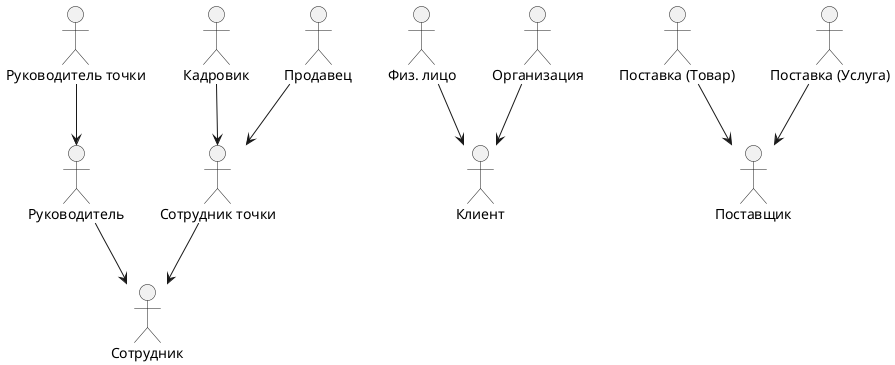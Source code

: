 @startuml

:Сотрудник: as employee
:Клиент: as client
:Поставщик: as supplier

:Руководитель: as manager
:Руководитель точки: as p_manager
:Сотрудник точки: as p_employee
:Кадровик: as p_HR
:Продавец: as p_seller

:Физ. лицо: as individual
:Организация: as organization

:Поставка (Товар): as goods
:Поставка (Услуга): as service

p_manager -d-> manager
manager -d-> employee 
p_employee -d-> employee 
p_HR -d-> p_employee
p_seller -d-> p_employee

individual -d-> client 
organization -d-> client 

goods -d-> supplier 
service -d-> supplier 
@enduml